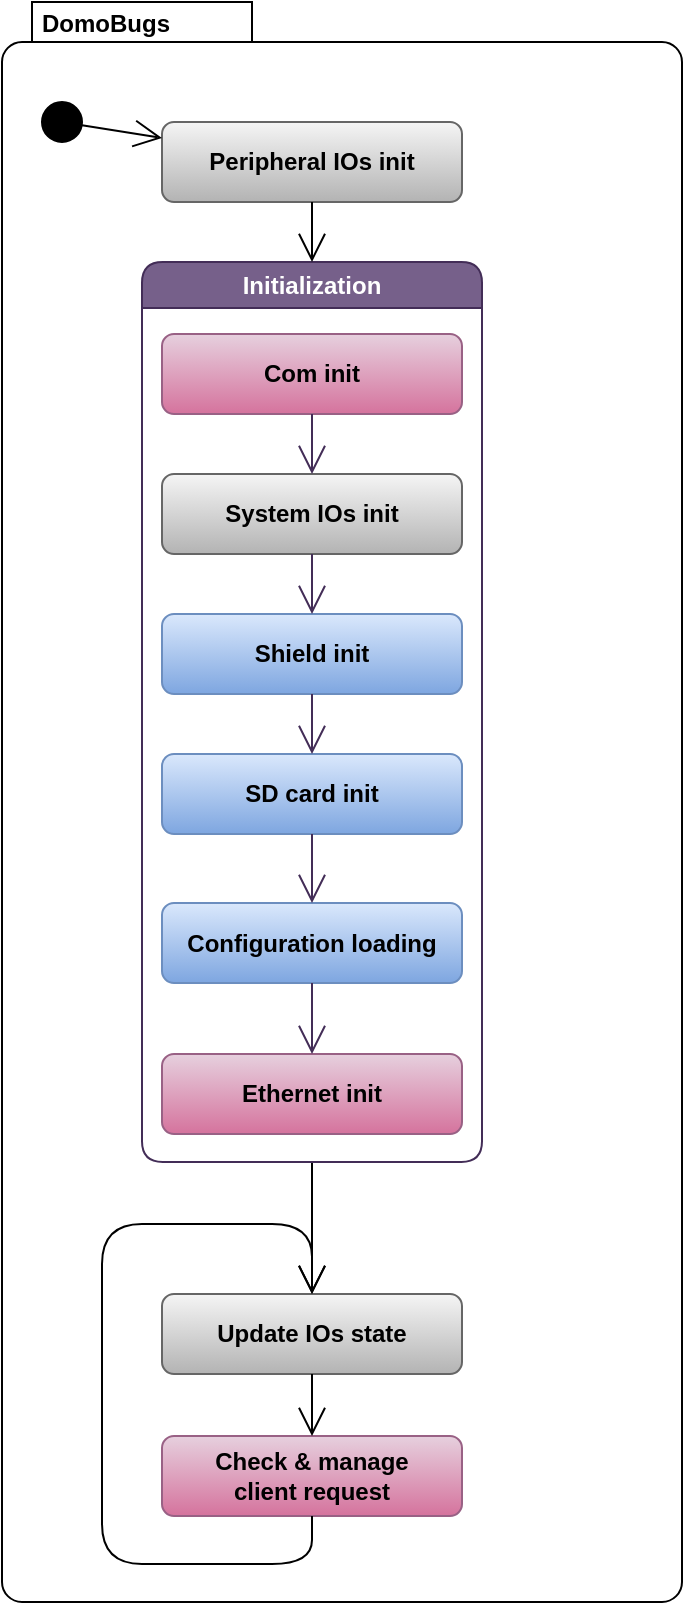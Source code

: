 <mxfile version="22.1.2" type="device">
  <diagram name="Page-1" id="xkUgM8PSJeM3fCJ5BcTv">
    <mxGraphModel dx="1292" dy="1162" grid="1" gridSize="10" guides="1" tooltips="1" connect="1" arrows="1" fold="1" page="1" pageScale="1" pageWidth="827" pageHeight="1169" math="0" shadow="0">
      <root>
        <mxCell id="0" />
        <mxCell id="1" parent="0" />
        <mxCell id="WbWyCO2VNtaOvOXL77jH-7" value="DomoBugs" style="shape=mxgraph.sysml.compState;align=left;verticalAlign=top;spacingTop=-3;spacingLeft=18;strokeWidth=1;recursiveResize=0;html=1;fontStyle=1" parent="1" vertex="1">
          <mxGeometry x="210" y="20" width="340" height="800" as="geometry" />
        </mxCell>
        <mxCell id="WbWyCO2VNtaOvOXL77jH-8" value="" style="shape=ellipse;html=1;fillColor=strokeColor;verticalLabelPosition=bottom;labelBackgroundColor=#ffffff;verticalAlign=top;fontStyle=1" parent="WbWyCO2VNtaOvOXL77jH-7" vertex="1">
          <mxGeometry x="20" y="50" width="20" height="20" as="geometry" />
        </mxCell>
        <mxCell id="WbWyCO2VNtaOvOXL77jH-9" value="Peripheral IOs init" style="strokeColor=#666666;fillColor=#f5f5f5;gradientColor=#b3b3b3;shape=rect;html=1;rounded=1;whiteSpace=wrap;align=center;fontStyle=1" parent="WbWyCO2VNtaOvOXL77jH-7" vertex="1">
          <mxGeometry x="80" y="60" width="150" height="40" as="geometry" />
        </mxCell>
        <mxCell id="WbWyCO2VNtaOvOXL77jH-11" value="" style="strokeColor=inherit;fillColor=inherit;gradientColor=inherit;edgeStyle=none;html=1;endArrow=open;endSize=12;rounded=0;fontStyle=1" parent="WbWyCO2VNtaOvOXL77jH-7" source="WbWyCO2VNtaOvOXL77jH-8" target="WbWyCO2VNtaOvOXL77jH-9" edge="1">
          <mxGeometry relative="1" as="geometry" />
        </mxCell>
        <mxCell id="WbWyCO2VNtaOvOXL77jH-44" value="Update IOs state" style="strokeColor=#666666;fillColor=#f5f5f5;gradientColor=#b3b3b3;shape=rect;html=1;rounded=1;whiteSpace=wrap;align=center;fontStyle=1" parent="WbWyCO2VNtaOvOXL77jH-7" vertex="1">
          <mxGeometry x="80" y="646" width="150" height="40" as="geometry" />
        </mxCell>
        <mxCell id="WbWyCO2VNtaOvOXL77jH-45" value="Check &amp;amp; manage&lt;br&gt;client request" style="strokeColor=#996185;fillColor=#e6d0de;gradientColor=#d5739d;shape=rect;html=1;rounded=1;whiteSpace=wrap;align=center;fontStyle=1" parent="WbWyCO2VNtaOvOXL77jH-7" vertex="1">
          <mxGeometry x="80" y="717" width="150" height="40" as="geometry" />
        </mxCell>
        <mxCell id="WbWyCO2VNtaOvOXL77jH-47" value="" style="strokeColor=inherit;fillColor=inherit;gradientColor=inherit;edgeStyle=none;html=1;endArrow=open;endSize=12;rounded=0;exitX=0.5;exitY=1;exitDx=0;exitDy=0;entryX=0.5;entryY=0;entryDx=0;entryDy=0;fontStyle=1" parent="WbWyCO2VNtaOvOXL77jH-7" source="WbWyCO2VNtaOvOXL77jH-44" target="WbWyCO2VNtaOvOXL77jH-45" edge="1">
          <mxGeometry relative="1" as="geometry">
            <mxPoint x="175" y="542" as="sourcePoint" />
            <mxPoint x="175" y="577" as="targetPoint" />
          </mxGeometry>
        </mxCell>
        <mxCell id="WbWyCO2VNtaOvOXL77jH-46" value="" style="strokeColor=inherit;fillColor=inherit;gradientColor=inherit;edgeStyle=none;html=1;endArrow=open;endSize=12;rounded=0;entryX=0.5;entryY=0;entryDx=0;entryDy=0;fontStyle=1;exitX=0.5;exitY=1;exitDx=0;exitDy=0;" parent="WbWyCO2VNtaOvOXL77jH-7" source="r0zWjzUa7WQSHN8KghKr-1" target="WbWyCO2VNtaOvOXL77jH-44" edge="1">
          <mxGeometry relative="1" as="geometry">
            <mxPoint x="155" y="590" as="sourcePoint" />
            <mxPoint x="165" y="560" as="targetPoint" />
          </mxGeometry>
        </mxCell>
        <mxCell id="WbWyCO2VNtaOvOXL77jH-48" value="" style="strokeColor=inherit;fillColor=inherit;gradientColor=inherit;edgeStyle=none;html=1;endArrow=open;endSize=12;rounded=1;exitX=0.5;exitY=1;exitDx=0;exitDy=0;entryX=0.5;entryY=0;entryDx=0;entryDy=0;fontStyle=1;arcSize=40;flowAnimation=0;comic=0;" parent="WbWyCO2VNtaOvOXL77jH-7" source="WbWyCO2VNtaOvOXL77jH-45" target="WbWyCO2VNtaOvOXL77jH-44" edge="1">
          <mxGeometry relative="1" as="geometry">
            <mxPoint x="185" y="546" as="sourcePoint" />
            <mxPoint x="185" y="581" as="targetPoint" />
            <Array as="points">
              <mxPoint x="155" y="781" />
              <mxPoint x="50" y="781" />
              <mxPoint x="50" y="611" />
              <mxPoint x="155" y="611" />
            </Array>
          </mxGeometry>
        </mxCell>
        <mxCell id="r0zWjzUa7WQSHN8KghKr-1" value="Initialization" style="swimlane;whiteSpace=wrap;html=1;rounded=1;startSize=23;fillStyle=solid;labelBackgroundColor=none;fillColor=#76608a;strokeColor=#432D57;fontColor=#ffffff;swimlaneFillColor=#FFFFFF;" vertex="1" parent="WbWyCO2VNtaOvOXL77jH-7">
          <mxGeometry x="70" y="130" width="170" height="450" as="geometry">
            <mxRectangle x="70" y="130" width="170" height="60" as="alternateBounds" />
          </mxGeometry>
        </mxCell>
        <mxCell id="r0zWjzUa7WQSHN8KghKr-2" value="Com init" style="strokeColor=#996185;fillColor=#e6d0de;gradientColor=#d5739d;shape=rect;html=1;rounded=1;whiteSpace=wrap;align=center;fontStyle=1" vertex="1" parent="r0zWjzUa7WQSHN8KghKr-1">
          <mxGeometry x="10" y="36" width="150" height="40" as="geometry" />
        </mxCell>
        <mxCell id="r0zWjzUa7WQSHN8KghKr-3" value="System IOs init" style="strokeColor=#666666;fillColor=#f5f5f5;gradientColor=#b3b3b3;shape=rect;html=1;rounded=1;whiteSpace=wrap;align=center;fontStyle=1" vertex="1" parent="r0zWjzUa7WQSHN8KghKr-1">
          <mxGeometry x="10" y="106" width="150" height="40" as="geometry" />
        </mxCell>
        <mxCell id="r0zWjzUa7WQSHN8KghKr-4" value="" style="strokeColor=inherit;fillColor=inherit;gradientColor=inherit;edgeStyle=none;html=1;endArrow=open;endSize=12;rounded=0;entryX=0.5;entryY=0;entryDx=0;entryDy=0;fontStyle=1" edge="1" parent="r0zWjzUa7WQSHN8KghKr-1" source="r0zWjzUa7WQSHN8KghKr-2" target="r0zWjzUa7WQSHN8KghKr-3">
          <mxGeometry relative="1" as="geometry">
            <mxPoint x="85" y="146" as="sourcePoint" />
            <mxPoint x="95" y="116" as="targetPoint" />
          </mxGeometry>
        </mxCell>
        <mxCell id="r0zWjzUa7WQSHN8KghKr-5" value="Shield init" style="strokeColor=#6c8ebf;fillColor=#dae8fc;gradientColor=#7ea6e0;shape=rect;html=1;rounded=1;whiteSpace=wrap;align=center;fontStyle=1" vertex="1" parent="r0zWjzUa7WQSHN8KghKr-1">
          <mxGeometry x="10" y="176" width="150" height="40" as="geometry" />
        </mxCell>
        <mxCell id="r0zWjzUa7WQSHN8KghKr-6" value="" style="strokeColor=inherit;fillColor=inherit;gradientColor=inherit;edgeStyle=none;html=1;endArrow=open;endSize=12;rounded=0;exitX=0.5;exitY=1;exitDx=0;exitDy=0;entryX=0.5;entryY=0;entryDx=0;entryDy=0;fontStyle=1" edge="1" parent="r0zWjzUa7WQSHN8KghKr-1" source="r0zWjzUa7WQSHN8KghKr-3" target="r0zWjzUa7WQSHN8KghKr-5">
          <mxGeometry relative="1" as="geometry">
            <mxPoint x="95" y="86" as="sourcePoint" />
            <mxPoint x="95" y="116" as="targetPoint" />
          </mxGeometry>
        </mxCell>
        <mxCell id="r0zWjzUa7WQSHN8KghKr-7" value="SD card init" style="strokeColor=#6c8ebf;fillColor=#dae8fc;gradientColor=#7ea6e0;shape=rect;html=1;rounded=1;whiteSpace=wrap;align=center;fontStyle=1" vertex="1" parent="r0zWjzUa7WQSHN8KghKr-1">
          <mxGeometry x="10" y="246" width="150" height="40" as="geometry" />
        </mxCell>
        <mxCell id="r0zWjzUa7WQSHN8KghKr-8" value="Configuration loading" style="strokeColor=#6c8ebf;fillColor=#dae8fc;gradientColor=#7ea6e0;shape=rect;html=1;rounded=1;whiteSpace=wrap;align=center;fontStyle=1" vertex="1" parent="r0zWjzUa7WQSHN8KghKr-1">
          <mxGeometry x="10" y="320.5" width="150" height="40" as="geometry" />
        </mxCell>
        <mxCell id="r0zWjzUa7WQSHN8KghKr-9" value="Ethernet init" style="strokeColor=#996185;fillColor=#e6d0de;gradientColor=#d5739d;shape=rect;html=1;rounded=1;whiteSpace=wrap;align=center;fontStyle=1" vertex="1" parent="r0zWjzUa7WQSHN8KghKr-1">
          <mxGeometry x="10" y="396" width="150" height="40" as="geometry" />
        </mxCell>
        <mxCell id="r0zWjzUa7WQSHN8KghKr-10" value="" style="strokeColor=inherit;fillColor=inherit;gradientColor=inherit;edgeStyle=none;html=1;endArrow=open;endSize=12;rounded=0;exitX=0.5;exitY=1;exitDx=0;exitDy=0;entryX=0.5;entryY=0;entryDx=0;entryDy=0;fontStyle=1" edge="1" parent="r0zWjzUa7WQSHN8KghKr-1" source="r0zWjzUa7WQSHN8KghKr-5" target="r0zWjzUa7WQSHN8KghKr-7">
          <mxGeometry relative="1" as="geometry">
            <mxPoint x="95" y="203" as="sourcePoint" />
            <mxPoint x="95" y="233" as="targetPoint" />
          </mxGeometry>
        </mxCell>
        <mxCell id="r0zWjzUa7WQSHN8KghKr-11" value="" style="strokeColor=inherit;fillColor=inherit;gradientColor=inherit;edgeStyle=none;html=1;endArrow=open;endSize=12;rounded=0;exitX=0.5;exitY=1;exitDx=0;exitDy=0;entryX=0.5;entryY=0;entryDx=0;entryDy=0;fontStyle=1" edge="1" parent="r0zWjzUa7WQSHN8KghKr-1" source="r0zWjzUa7WQSHN8KghKr-7" target="r0zWjzUa7WQSHN8KghKr-8">
          <mxGeometry relative="1" as="geometry">
            <mxPoint x="105" y="166" as="sourcePoint" />
            <mxPoint x="105" y="196" as="targetPoint" />
          </mxGeometry>
        </mxCell>
        <mxCell id="r0zWjzUa7WQSHN8KghKr-12" value="" style="strokeColor=inherit;fillColor=inherit;gradientColor=inherit;edgeStyle=none;html=1;endArrow=open;endSize=12;rounded=0;exitX=0.5;exitY=1;exitDx=0;exitDy=0;entryX=0.5;entryY=0;entryDx=0;entryDy=0;fontStyle=1" edge="1" parent="r0zWjzUa7WQSHN8KghKr-1" source="r0zWjzUa7WQSHN8KghKr-8" target="r0zWjzUa7WQSHN8KghKr-9">
          <mxGeometry relative="1" as="geometry">
            <mxPoint x="115" y="176" as="sourcePoint" />
            <mxPoint x="115" y="206" as="targetPoint" />
          </mxGeometry>
        </mxCell>
        <mxCell id="WbWyCO2VNtaOvOXL77jH-12" value="" style="strokeColor=inherit;fillColor=inherit;gradientColor=inherit;edgeStyle=none;html=1;endArrow=open;endSize=12;rounded=0;fontStyle=1;entryX=0.5;entryY=0;entryDx=0;entryDy=0;" parent="WbWyCO2VNtaOvOXL77jH-7" source="WbWyCO2VNtaOvOXL77jH-9" target="r0zWjzUa7WQSHN8KghKr-1" edge="1">
          <mxGeometry relative="1" as="geometry">
            <mxPoint x="155" y="130" as="targetPoint" />
          </mxGeometry>
        </mxCell>
      </root>
    </mxGraphModel>
  </diagram>
</mxfile>
